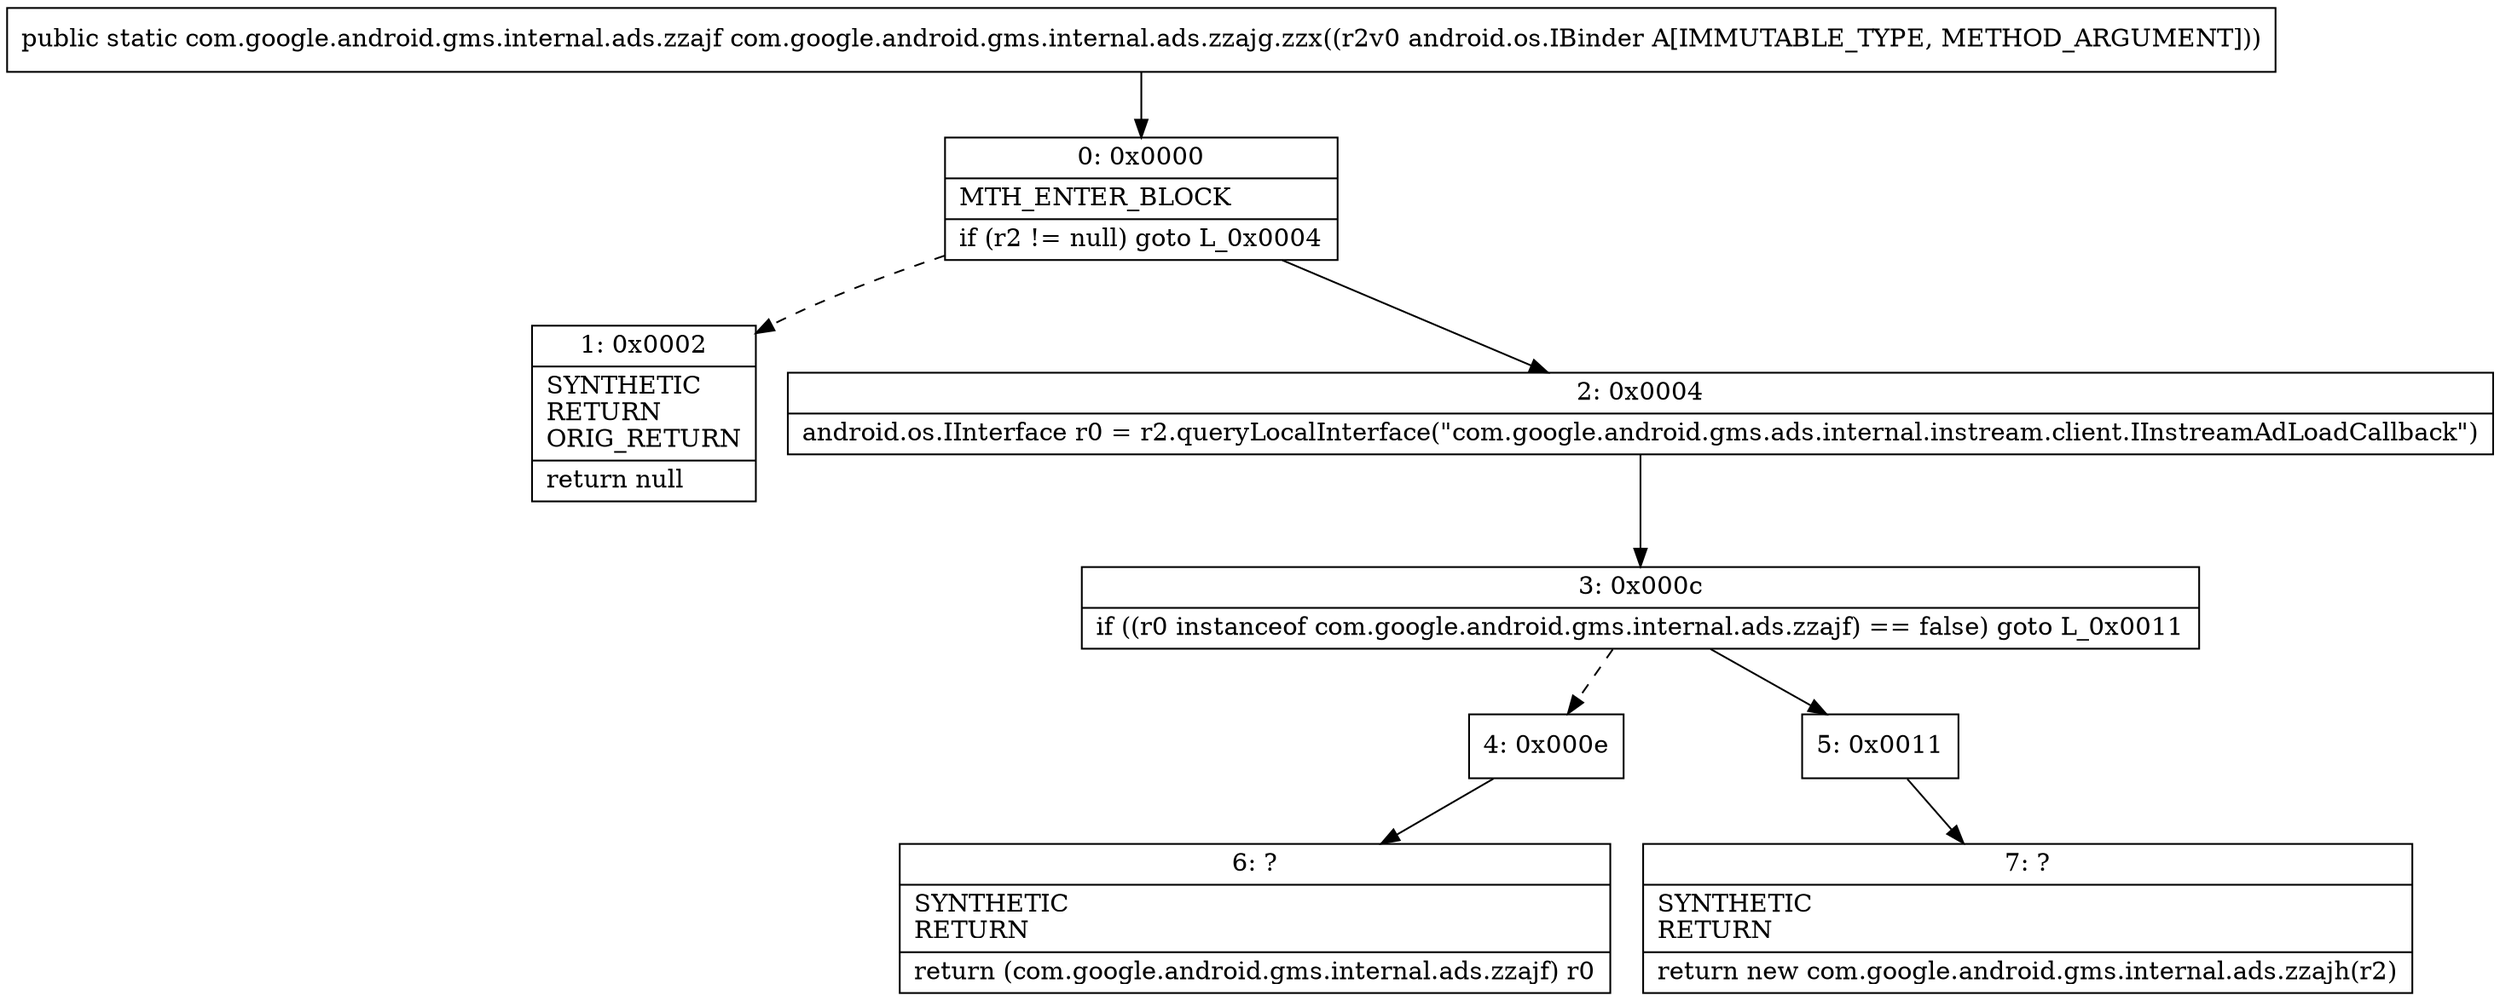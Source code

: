 digraph "CFG forcom.google.android.gms.internal.ads.zzajg.zzx(Landroid\/os\/IBinder;)Lcom\/google\/android\/gms\/internal\/ads\/zzajf;" {
Node_0 [shape=record,label="{0\:\ 0x0000|MTH_ENTER_BLOCK\l|if (r2 != null) goto L_0x0004\l}"];
Node_1 [shape=record,label="{1\:\ 0x0002|SYNTHETIC\lRETURN\lORIG_RETURN\l|return null\l}"];
Node_2 [shape=record,label="{2\:\ 0x0004|android.os.IInterface r0 = r2.queryLocalInterface(\"com.google.android.gms.ads.internal.instream.client.IInstreamAdLoadCallback\")\l}"];
Node_3 [shape=record,label="{3\:\ 0x000c|if ((r0 instanceof com.google.android.gms.internal.ads.zzajf) == false) goto L_0x0011\l}"];
Node_4 [shape=record,label="{4\:\ 0x000e}"];
Node_5 [shape=record,label="{5\:\ 0x0011}"];
Node_6 [shape=record,label="{6\:\ ?|SYNTHETIC\lRETURN\l|return (com.google.android.gms.internal.ads.zzajf) r0\l}"];
Node_7 [shape=record,label="{7\:\ ?|SYNTHETIC\lRETURN\l|return new com.google.android.gms.internal.ads.zzajh(r2)\l}"];
MethodNode[shape=record,label="{public static com.google.android.gms.internal.ads.zzajf com.google.android.gms.internal.ads.zzajg.zzx((r2v0 android.os.IBinder A[IMMUTABLE_TYPE, METHOD_ARGUMENT])) }"];
MethodNode -> Node_0;
Node_0 -> Node_1[style=dashed];
Node_0 -> Node_2;
Node_2 -> Node_3;
Node_3 -> Node_4[style=dashed];
Node_3 -> Node_5;
Node_4 -> Node_6;
Node_5 -> Node_7;
}


